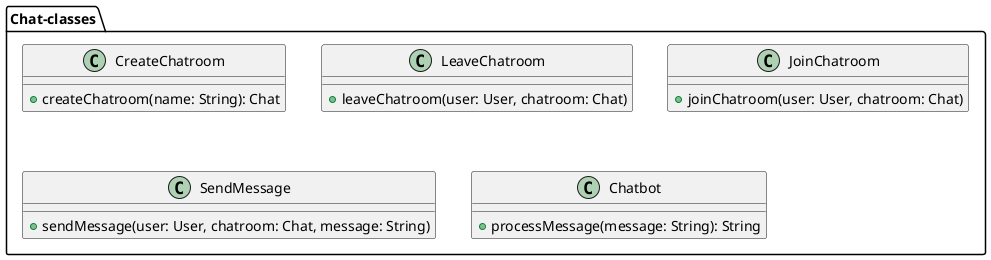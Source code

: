 @startuml

package Chat-classes {


class CreateChatroom {
    + createChatroom(name: String): Chat
}

class LeaveChatroom {
    + leaveChatroom(user: User, chatroom: Chat)
}

class JoinChatroom {
    + joinChatroom(user: User, chatroom: Chat)
}

class SendMessage {
    + sendMessage(user: User, chatroom: Chat, message: String)
}

class Chatbot {
    + processMessage(message: String): String
}
}


@enduml
